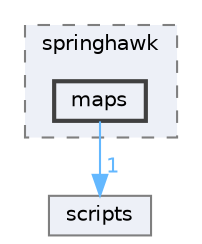 digraph "E:/Code/Skola/Su/CProg/CProg-Project/include/springhawk/maps"
{
 // LATEX_PDF_SIZE
  bgcolor="transparent";
  edge [fontname=Helvetica,fontsize=10,labelfontname=Helvetica,labelfontsize=10];
  node [fontname=Helvetica,fontsize=10,shape=box,height=0.2,width=0.4];
  compound=true
  subgraph clusterdir_cff48548073a7b7c0f23992c32307aff {
    graph [ bgcolor="#edf0f7", pencolor="grey50", label="springhawk", fontname=Helvetica,fontsize=10 style="filled,dashed", URL="dir_cff48548073a7b7c0f23992c32307aff.html",tooltip=""]
  dir_c63b065129c9c4691c69a4c0a55a4039 [label="maps", fillcolor="#edf0f7", color="grey25", style="filled,bold", URL="dir_c63b065129c9c4691c69a4c0a55a4039.html",tooltip=""];
  }
  dir_fe283fc70b97786e5b307b9341908025 [label="scripts", fillcolor="#edf0f7", color="grey50", style="filled", URL="dir_fe283fc70b97786e5b307b9341908025.html",tooltip=""];
  dir_c63b065129c9c4691c69a4c0a55a4039->dir_fe283fc70b97786e5b307b9341908025 [headlabel="1", labeldistance=1.5 headhref="dir_000030_000036.html" href="dir_000030_000036.html" color="steelblue1" fontcolor="steelblue1"];
}
